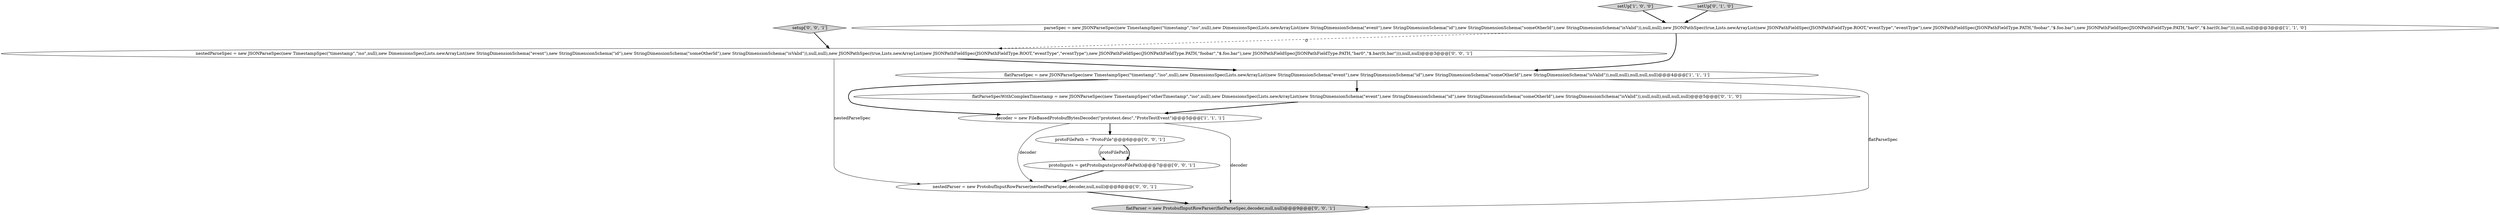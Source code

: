 digraph {
8 [style = filled, label = "nestedParser = new ProtobufInputRowParser(nestedParseSpec,decoder,null,null)@@@8@@@['0', '0', '1']", fillcolor = white, shape = ellipse image = "AAA0AAABBB3BBB"];
11 [style = filled, label = "setup['0', '0', '1']", fillcolor = lightgray, shape = diamond image = "AAA0AAABBB3BBB"];
9 [style = filled, label = "nestedParseSpec = new JSONParseSpec(new TimestampSpec(\"timestamp\",\"iso\",null),new DimensionsSpec(Lists.newArrayList(new StringDimensionSchema(\"event\"),new StringDimensionSchema(\"id\"),new StringDimensionSchema(\"someOtherId\"),new StringDimensionSchema(\"isValid\")),null,null),new JSONPathSpec(true,Lists.newArrayList(new JSONPathFieldSpec(JSONPathFieldType.ROOT,\"eventType\",\"eventType\"),new JSONPathFieldSpec(JSONPathFieldType.PATH,\"foobar\",\"$.foo.bar\"),new JSONPathFieldSpec(JSONPathFieldType.PATH,\"bar0\",\"$.bar(0(.bar\"))),null,null)@@@3@@@['0', '0', '1']", fillcolor = white, shape = ellipse image = "AAA0AAABBB3BBB"];
7 [style = filled, label = "protoInputs = getProtoInputs(protoFilePath)@@@7@@@['0', '0', '1']", fillcolor = white, shape = ellipse image = "AAA0AAABBB3BBB"];
1 [style = filled, label = "setUp['1', '0', '0']", fillcolor = lightgray, shape = diamond image = "AAA0AAABBB1BBB"];
4 [style = filled, label = "setUp['0', '1', '0']", fillcolor = lightgray, shape = diamond image = "AAA0AAABBB2BBB"];
10 [style = filled, label = "flatParser = new ProtobufInputRowParser(flatParseSpec,decoder,null,null)@@@9@@@['0', '0', '1']", fillcolor = lightgray, shape = ellipse image = "AAA0AAABBB3BBB"];
0 [style = filled, label = "flatParseSpec = new JSONParseSpec(new TimestampSpec(\"timestamp\",\"iso\",null),new DimensionsSpec(Lists.newArrayList(new StringDimensionSchema(\"event\"),new StringDimensionSchema(\"id\"),new StringDimensionSchema(\"someOtherId\"),new StringDimensionSchema(\"isValid\")),null,null),null,null,null)@@@4@@@['1', '1', '1']", fillcolor = white, shape = ellipse image = "AAA0AAABBB1BBB"];
6 [style = filled, label = "protoFilePath = \"ProtoFile\"@@@6@@@['0', '0', '1']", fillcolor = white, shape = ellipse image = "AAA0AAABBB3BBB"];
3 [style = filled, label = "parseSpec = new JSONParseSpec(new TimestampSpec(\"timestamp\",\"iso\",null),new DimensionsSpec(Lists.newArrayList(new StringDimensionSchema(\"event\"),new StringDimensionSchema(\"id\"),new StringDimensionSchema(\"someOtherId\"),new StringDimensionSchema(\"isValid\")),null,null),new JSONPathSpec(true,Lists.newArrayList(new JSONPathFieldSpec(JSONPathFieldType.ROOT,\"eventType\",\"eventType\"),new JSONPathFieldSpec(JSONPathFieldType.PATH,\"foobar\",\"$.foo.bar\"),new JSONPathFieldSpec(JSONPathFieldType.PATH,\"bar0\",\"$.bar(0(.bar\"))),null,null)@@@3@@@['1', '1', '0']", fillcolor = white, shape = ellipse image = "AAA0AAABBB1BBB"];
5 [style = filled, label = "flatParseSpecWithComplexTimestamp = new JSONParseSpec(new TimestampSpec(\"otherTimestamp\",\"iso\",null),new DimensionsSpec(Lists.newArrayList(new StringDimensionSchema(\"event\"),new StringDimensionSchema(\"id\"),new StringDimensionSchema(\"someOtherId\"),new StringDimensionSchema(\"isValid\")),null,null),null,null,null)@@@5@@@['0', '1', '0']", fillcolor = white, shape = ellipse image = "AAA1AAABBB2BBB"];
2 [style = filled, label = "decoder = new FileBasedProtobufBytesDecoder(\"prototest.desc\",\"ProtoTestEvent\")@@@5@@@['1', '1', '1']", fillcolor = white, shape = ellipse image = "AAA0AAABBB1BBB"];
5->2 [style = bold, label=""];
2->6 [style = bold, label=""];
2->8 [style = solid, label="decoder"];
6->7 [style = solid, label="protoFilePath"];
2->10 [style = solid, label="decoder"];
1->3 [style = bold, label=""];
9->8 [style = solid, label="nestedParseSpec"];
0->2 [style = bold, label=""];
0->5 [style = bold, label=""];
6->7 [style = bold, label=""];
7->8 [style = bold, label=""];
9->0 [style = bold, label=""];
11->9 [style = bold, label=""];
0->10 [style = solid, label="flatParseSpec"];
3->0 [style = bold, label=""];
4->3 [style = bold, label=""];
8->10 [style = bold, label=""];
3->9 [style = dashed, label="0"];
}
